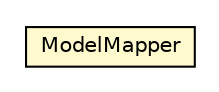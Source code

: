 #!/usr/local/bin/dot
#
# Class diagram 
# Generated by UMLGraph version R5_6-24-gf6e263 (http://www.umlgraph.org/)
#

digraph G {
	edge [fontname="Helvetica",fontsize=10,labelfontname="Helvetica",labelfontsize=10];
	node [fontname="Helvetica",fontsize=10,shape=plaintext];
	nodesep=0.25;
	ranksep=0.5;
	// org.universAAL.ui.handler.gui.swing.ModelMapper
	c5653010 [label=<<table title="org.universAAL.ui.handler.gui.swing.ModelMapper" border="0" cellborder="1" cellspacing="0" cellpadding="2" port="p" bgcolor="lemonChiffon" href="./ModelMapper.html">
		<tr><td><table border="0" cellspacing="0" cellpadding="1">
<tr><td align="center" balign="center"> ModelMapper </td></tr>
		</table></td></tr>
		</table>>, URL="./ModelMapper.html", fontname="Helvetica", fontcolor="black", fontsize=10.0];
}


